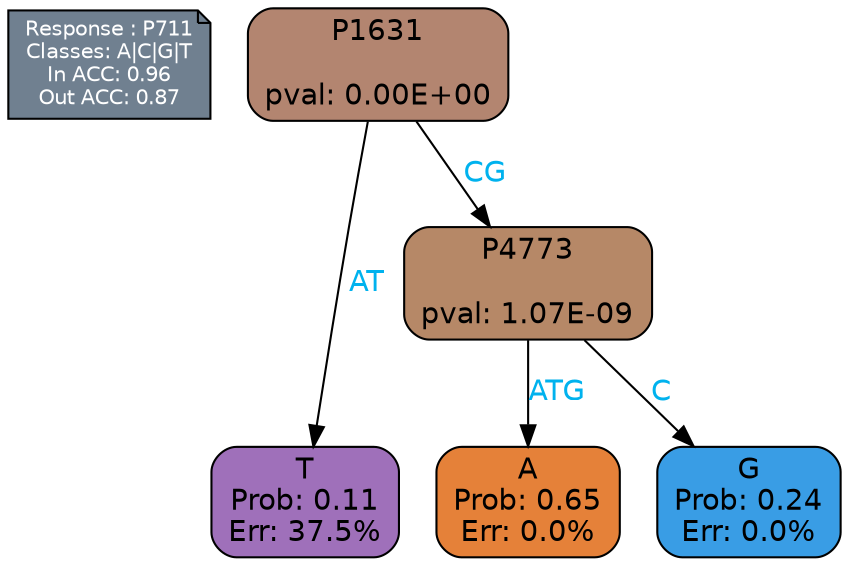 digraph Tree {
node [shape=box, style="filled, rounded", color="black", fontname=helvetica] ;
graph [ranksep=equally, splines=polylines, bgcolor=transparent, dpi=600] ;
edge [fontname=helvetica] ;
LEGEND [label="Response : P711
Classes: A|C|G|T
In ACC: 0.96
Out ACC: 0.87
",shape=note,align=left,style=filled,fillcolor="slategray",fontcolor="white",fontsize=10];1 [label="P1631

pval: 0.00E+00", fillcolor="#b38570"] ;
2 [label="T
Prob: 0.11
Err: 37.5%", fillcolor="#9f70ba"] ;
3 [label="P4773

pval: 1.07E-09", fillcolor="#b68867"] ;
4 [label="A
Prob: 0.65
Err: 0.0%", fillcolor="#e58139"] ;
5 [label="G
Prob: 0.24
Err: 0.0%", fillcolor="#399de5"] ;
1 -> 2 [label="AT",fontcolor=deepskyblue2] ;
1 -> 3 [label="CG",fontcolor=deepskyblue2] ;
3 -> 4 [label="ATG",fontcolor=deepskyblue2] ;
3 -> 5 [label="C",fontcolor=deepskyblue2] ;
{rank = same; 2;4;5;}{rank = same; LEGEND;1;}}